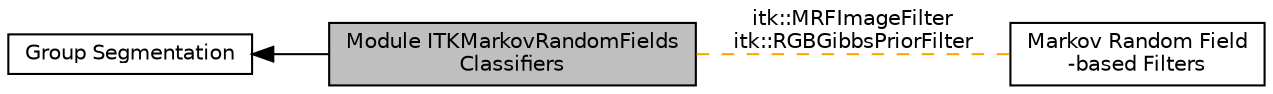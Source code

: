digraph "Module ITKMarkovRandomFieldsClassifiers"
{
  edge [fontname="Helvetica",fontsize="10",labelfontname="Helvetica",labelfontsize="10"];
  node [fontname="Helvetica",fontsize="10",shape=box];
  rankdir=LR;
  Node2 [label="Group Segmentation",height=0.2,width=0.4,color="black", fillcolor="white", style="filled",URL="$group__Group-Segmentation.html",tooltip=" "];
  Node1 [label="Module ITKMarkovRandomFields\lClassifiers",height=0.2,width=0.4,color="black", fillcolor="grey75", style="filled", fontcolor="black",tooltip=" "];
  Node3 [label="Markov Random Field\l-based Filters",height=0.2,width=0.4,color="black", fillcolor="white", style="filled",URL="$group__MRFFilters.html",tooltip=" "];
  Node2->Node1 [shape=plaintext, dir="back", style="solid"];
  Node1->Node3 [shape=plaintext, label="itk::MRFImageFilter\nitk::RGBGibbsPriorFilter", color="orange", dir="none", style="dashed"];
}
